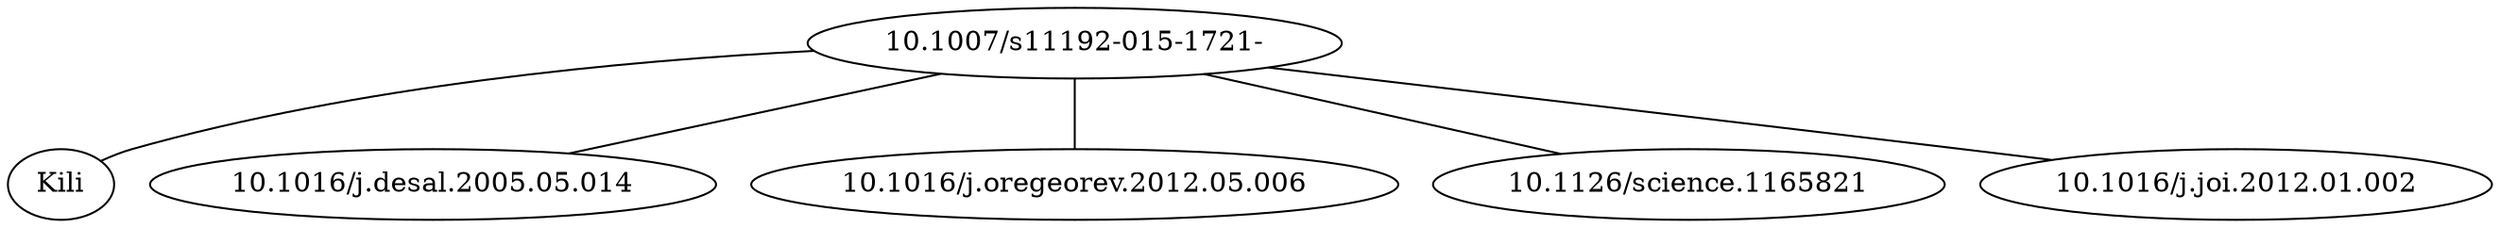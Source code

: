 strict graph "mind_mapISI:000363261600027" {
	"10.1007/s11192-015-1721-" -- Kili
	"10.1007/s11192-015-1721-" -- "10.1016/j.desal.2005.05.014"
	"10.1007/s11192-015-1721-" -- "10.1016/j.oregeorev.2012.05.006"
	"10.1007/s11192-015-1721-" -- "10.1126/science.1165821"
	"10.1007/s11192-015-1721-" -- "10.1016/j.joi.2012.01.002"
}
